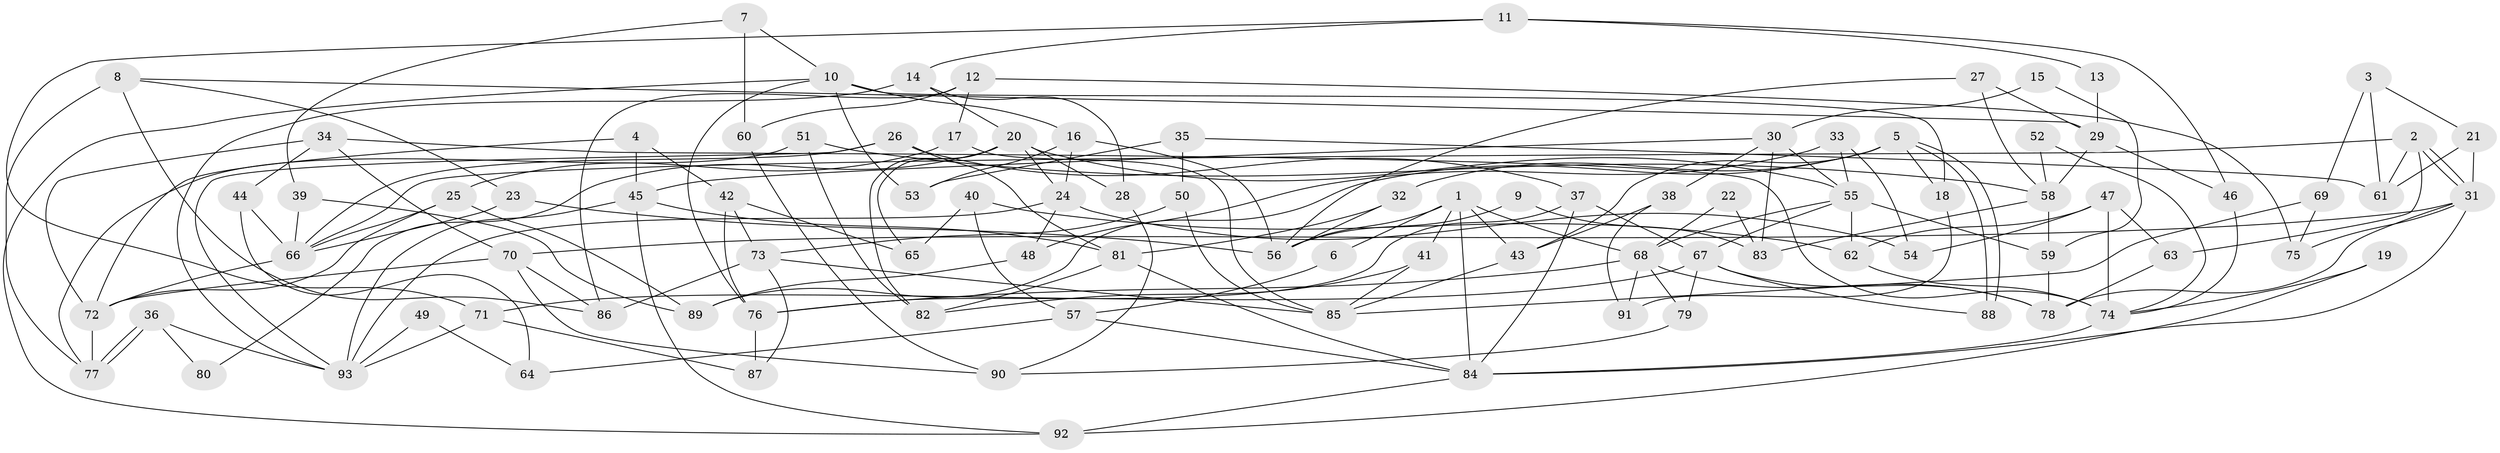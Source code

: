 // coarse degree distribution, {6: 0.11864406779661017, 7: 0.13559322033898305, 4: 0.2033898305084746, 3: 0.15254237288135594, 2: 0.11864406779661017, 5: 0.1864406779661017, 8: 0.06779661016949153, 10: 0.01694915254237288}
// Generated by graph-tools (version 1.1) at 2025/24/03/03/25 07:24:04]
// undirected, 93 vertices, 186 edges
graph export_dot {
graph [start="1"]
  node [color=gray90,style=filled];
  1;
  2;
  3;
  4;
  5;
  6;
  7;
  8;
  9;
  10;
  11;
  12;
  13;
  14;
  15;
  16;
  17;
  18;
  19;
  20;
  21;
  22;
  23;
  24;
  25;
  26;
  27;
  28;
  29;
  30;
  31;
  32;
  33;
  34;
  35;
  36;
  37;
  38;
  39;
  40;
  41;
  42;
  43;
  44;
  45;
  46;
  47;
  48;
  49;
  50;
  51;
  52;
  53;
  54;
  55;
  56;
  57;
  58;
  59;
  60;
  61;
  62;
  63;
  64;
  65;
  66;
  67;
  68;
  69;
  70;
  71;
  72;
  73;
  74;
  75;
  76;
  77;
  78;
  79;
  80;
  81;
  82;
  83;
  84;
  85;
  86;
  87;
  88;
  89;
  90;
  91;
  92;
  93;
  1 -- 43;
  1 -- 68;
  1 -- 6;
  1 -- 41;
  1 -- 56;
  1 -- 84;
  2 -- 31;
  2 -- 31;
  2 -- 61;
  2 -- 63;
  2 -- 66;
  3 -- 61;
  3 -- 69;
  3 -- 21;
  4 -- 72;
  4 -- 42;
  4 -- 45;
  5 -- 88;
  5 -- 88;
  5 -- 32;
  5 -- 18;
  5 -- 43;
  5 -- 89;
  6 -- 57;
  7 -- 39;
  7 -- 60;
  7 -- 10;
  8 -- 86;
  8 -- 77;
  8 -- 23;
  8 -- 29;
  9 -- 83;
  9 -- 56;
  10 -- 16;
  10 -- 18;
  10 -- 53;
  10 -- 76;
  10 -- 92;
  11 -- 14;
  11 -- 71;
  11 -- 13;
  11 -- 46;
  12 -- 17;
  12 -- 86;
  12 -- 60;
  12 -- 75;
  13 -- 29;
  14 -- 20;
  14 -- 93;
  14 -- 28;
  15 -- 59;
  15 -- 30;
  16 -- 24;
  16 -- 56;
  16 -- 53;
  17 -- 25;
  17 -- 85;
  18 -- 91;
  19 -- 92;
  19 -- 74;
  20 -- 28;
  20 -- 24;
  20 -- 55;
  20 -- 65;
  20 -- 80;
  20 -- 82;
  21 -- 31;
  21 -- 61;
  22 -- 68;
  22 -- 83;
  23 -- 66;
  23 -- 56;
  24 -- 54;
  24 -- 93;
  24 -- 48;
  25 -- 72;
  25 -- 66;
  25 -- 89;
  26 -- 37;
  26 -- 81;
  26 -- 66;
  26 -- 93;
  27 -- 29;
  27 -- 56;
  27 -- 58;
  28 -- 90;
  29 -- 58;
  29 -- 46;
  30 -- 45;
  30 -- 55;
  30 -- 38;
  30 -- 83;
  31 -- 84;
  31 -- 70;
  31 -- 75;
  31 -- 78;
  32 -- 56;
  32 -- 81;
  33 -- 48;
  33 -- 55;
  33 -- 54;
  34 -- 74;
  34 -- 70;
  34 -- 44;
  34 -- 72;
  35 -- 50;
  35 -- 53;
  35 -- 61;
  36 -- 77;
  36 -- 77;
  36 -- 93;
  36 -- 80;
  37 -- 84;
  37 -- 67;
  37 -- 76;
  38 -- 91;
  38 -- 43;
  39 -- 89;
  39 -- 66;
  40 -- 65;
  40 -- 62;
  40 -- 57;
  41 -- 82;
  41 -- 85;
  42 -- 76;
  42 -- 73;
  42 -- 65;
  43 -- 85;
  44 -- 66;
  44 -- 64;
  45 -- 92;
  45 -- 81;
  45 -- 93;
  46 -- 74;
  47 -- 74;
  47 -- 63;
  47 -- 54;
  47 -- 62;
  48 -- 89;
  49 -- 64;
  49 -- 93;
  50 -- 85;
  50 -- 73;
  51 -- 77;
  51 -- 82;
  51 -- 58;
  52 -- 58;
  52 -- 74;
  55 -- 68;
  55 -- 59;
  55 -- 62;
  55 -- 67;
  57 -- 84;
  57 -- 64;
  58 -- 59;
  58 -- 83;
  59 -- 78;
  60 -- 90;
  62 -- 74;
  63 -- 78;
  66 -- 72;
  67 -- 78;
  67 -- 71;
  67 -- 79;
  67 -- 88;
  68 -- 76;
  68 -- 78;
  68 -- 79;
  68 -- 91;
  69 -- 85;
  69 -- 75;
  70 -- 72;
  70 -- 86;
  70 -- 90;
  71 -- 93;
  71 -- 87;
  72 -- 77;
  73 -- 85;
  73 -- 87;
  73 -- 86;
  74 -- 84;
  76 -- 87;
  79 -- 90;
  81 -- 84;
  81 -- 82;
  84 -- 92;
}
